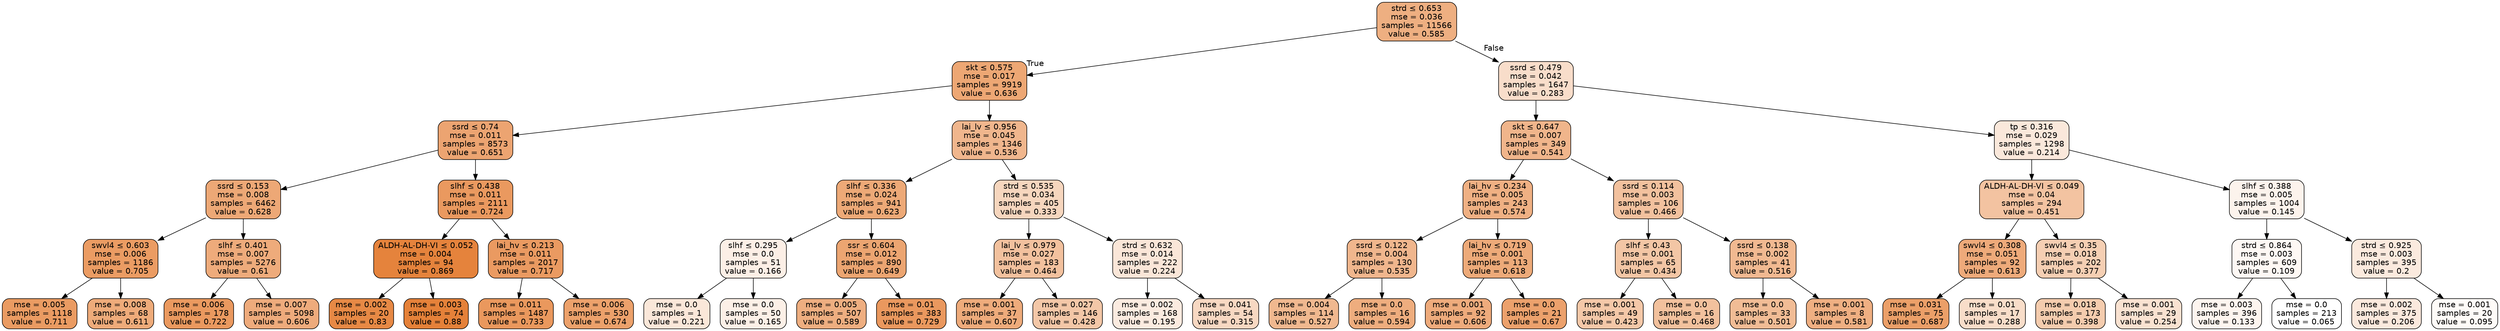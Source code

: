 digraph Tree {
node [shape=box, style="filled, rounded", color="black", fontname=helvetica] ;
edge [fontname=helvetica] ;
0 [label=<strd &le; 0.653<br/>mse = 0.036<br/>samples = 11566<br/>value = 0.585>, fillcolor="#eeaf81"] ;
1 [label=<skt &le; 0.575<br/>mse = 0.017<br/>samples = 9919<br/>value = 0.636>, fillcolor="#eda774"] ;
0 -> 1 [labeldistance=2.5, labelangle=45, headlabel="True"] ;
2 [label=<ssrd &le; 0.74<br/>mse = 0.011<br/>samples = 8573<br/>value = 0.651>, fillcolor="#eca471"] ;
1 -> 2 ;
3 [label=<ssrd &le; 0.153<br/>mse = 0.008<br/>samples = 6462<br/>value = 0.628>, fillcolor="#eda876"] ;
2 -> 3 ;
4 [label=<swvl4 &le; 0.603<br/>mse = 0.006<br/>samples = 1186<br/>value = 0.705>, fillcolor="#eb9c63"] ;
3 -> 4 ;
5 [label=<mse = 0.005<br/>samples = 1118<br/>value = 0.711>, fillcolor="#ea9b62"] ;
4 -> 5 ;
6 [label=<mse = 0.008<br/>samples = 68<br/>value = 0.611>, fillcolor="#eeab7a"] ;
4 -> 6 ;
7 [label=<slhf &le; 0.401<br/>mse = 0.007<br/>samples = 5276<br/>value = 0.61>, fillcolor="#eeab7b"] ;
3 -> 7 ;
8 [label=<mse = 0.006<br/>samples = 178<br/>value = 0.722>, fillcolor="#ea995f"] ;
7 -> 8 ;
9 [label=<mse = 0.007<br/>samples = 5098<br/>value = 0.606>, fillcolor="#eeab7c"] ;
7 -> 9 ;
10 [label=<slhf &le; 0.438<br/>mse = 0.011<br/>samples = 2111<br/>value = 0.724>, fillcolor="#ea995f"] ;
2 -> 10 ;
11 [label=<ALDH-AL-DH-VI &le; 0.052<br/>mse = 0.004<br/>samples = 94<br/>value = 0.869>, fillcolor="#e5833c"] ;
10 -> 11 ;
12 [label=<mse = 0.002<br/>samples = 20<br/>value = 0.83>, fillcolor="#e78945"] ;
11 -> 12 ;
13 [label=<mse = 0.003<br/>samples = 74<br/>value = 0.88>, fillcolor="#e58139"] ;
11 -> 13 ;
14 [label=<lai_hv &le; 0.213<br/>mse = 0.011<br/>samples = 2017<br/>value = 0.717>, fillcolor="#ea9a61"] ;
10 -> 14 ;
15 [label=<mse = 0.011<br/>samples = 1487<br/>value = 0.733>, fillcolor="#ea985d"] ;
14 -> 15 ;
16 [label=<mse = 0.006<br/>samples = 530<br/>value = 0.674>, fillcolor="#eca16b"] ;
14 -> 16 ;
17 [label=<lai_lv &le; 0.956<br/>mse = 0.045<br/>samples = 1346<br/>value = 0.536>, fillcolor="#f0b68d"] ;
1 -> 17 ;
18 [label=<slhf &le; 0.336<br/>mse = 0.024<br/>samples = 941<br/>value = 0.623>, fillcolor="#eda977"] ;
17 -> 18 ;
19 [label=<slhf &le; 0.295<br/>mse = 0.0<br/>samples = 51<br/>value = 0.166>, fillcolor="#fcefe6"] ;
18 -> 19 ;
20 [label=<mse = 0.0<br/>samples = 1<br/>value = 0.221>, fillcolor="#fae7d9"] ;
19 -> 20 ;
21 [label=<mse = 0.0<br/>samples = 50<br/>value = 0.165>, fillcolor="#fcf0e7"] ;
19 -> 21 ;
22 [label=<ssr &le; 0.604<br/>mse = 0.012<br/>samples = 890<br/>value = 0.649>, fillcolor="#eca571"] ;
18 -> 22 ;
23 [label=<mse = 0.005<br/>samples = 507<br/>value = 0.589>, fillcolor="#eeae80"] ;
22 -> 23 ;
24 [label=<mse = 0.01<br/>samples = 383<br/>value = 0.729>, fillcolor="#ea985e"] ;
22 -> 24 ;
25 [label=<strd &le; 0.535<br/>mse = 0.034<br/>samples = 405<br/>value = 0.333>, fillcolor="#f6d6be"] ;
17 -> 25 ;
26 [label=<lai_lv &le; 0.979<br/>mse = 0.027<br/>samples = 183<br/>value = 0.464>, fillcolor="#f2c19e"] ;
25 -> 26 ;
27 [label=<mse = 0.001<br/>samples = 37<br/>value = 0.607>, fillcolor="#eeab7b"] ;
26 -> 27 ;
28 [label=<mse = 0.027<br/>samples = 146<br/>value = 0.428>, fillcolor="#f3c7a7"] ;
26 -> 28 ;
29 [label=<strd &le; 0.632<br/>mse = 0.014<br/>samples = 222<br/>value = 0.224>, fillcolor="#fae6d8"] ;
25 -> 29 ;
30 [label=<mse = 0.002<br/>samples = 168<br/>value = 0.195>, fillcolor="#fbebe0"] ;
29 -> 30 ;
31 [label=<mse = 0.041<br/>samples = 54<br/>value = 0.315>, fillcolor="#f7d8c2"] ;
29 -> 31 ;
32 [label=<ssrd &le; 0.479<br/>mse = 0.042<br/>samples = 1647<br/>value = 0.283>, fillcolor="#f8ddca"] ;
0 -> 32 [labeldistance=2.5, labelangle=-45, headlabel="False"] ;
33 [label=<skt &le; 0.647<br/>mse = 0.007<br/>samples = 349<br/>value = 0.541>, fillcolor="#f0b58b"] ;
32 -> 33 ;
34 [label=<lai_hv &le; 0.234<br/>mse = 0.005<br/>samples = 243<br/>value = 0.574>, fillcolor="#efb083"] ;
33 -> 34 ;
35 [label=<ssrd &le; 0.122<br/>mse = 0.004<br/>samples = 130<br/>value = 0.535>, fillcolor="#f0b68d"] ;
34 -> 35 ;
36 [label=<mse = 0.004<br/>samples = 114<br/>value = 0.527>, fillcolor="#f0b88f"] ;
35 -> 36 ;
37 [label=<mse = 0.0<br/>samples = 16<br/>value = 0.594>, fillcolor="#eead7e"] ;
35 -> 37 ;
38 [label=<lai_hv &le; 0.719<br/>mse = 0.001<br/>samples = 113<br/>value = 0.618>, fillcolor="#edaa79"] ;
34 -> 38 ;
39 [label=<mse = 0.001<br/>samples = 92<br/>value = 0.606>, fillcolor="#eeab7c"] ;
38 -> 39 ;
40 [label=<mse = 0.0<br/>samples = 21<br/>value = 0.67>, fillcolor="#eca16c"] ;
38 -> 40 ;
41 [label=<ssrd &le; 0.114<br/>mse = 0.003<br/>samples = 106<br/>value = 0.466>, fillcolor="#f2c19e"] ;
33 -> 41 ;
42 [label=<slhf &le; 0.43<br/>mse = 0.001<br/>samples = 65<br/>value = 0.434>, fillcolor="#f3c6a5"] ;
41 -> 42 ;
43 [label=<mse = 0.001<br/>samples = 49<br/>value = 0.423>, fillcolor="#f4c8a8"] ;
42 -> 43 ;
44 [label=<mse = 0.0<br/>samples = 16<br/>value = 0.468>, fillcolor="#f2c19d"] ;
42 -> 44 ;
45 [label=<ssrd &le; 0.138<br/>mse = 0.002<br/>samples = 41<br/>value = 0.516>, fillcolor="#f1b991"] ;
41 -> 45 ;
46 [label=<mse = 0.0<br/>samples = 33<br/>value = 0.501>, fillcolor="#f1bc95"] ;
45 -> 46 ;
47 [label=<mse = 0.001<br/>samples = 8<br/>value = 0.581>, fillcolor="#efaf82"] ;
45 -> 47 ;
48 [label=<tp &le; 0.316<br/>mse = 0.029<br/>samples = 1298<br/>value = 0.214>, fillcolor="#fae8db"] ;
32 -> 48 ;
49 [label=<ALDH-AL-DH-VI &le; 0.049<br/>mse = 0.04<br/>samples = 294<br/>value = 0.451>, fillcolor="#f3c3a1"] ;
48 -> 49 ;
50 [label=<swvl4 &le; 0.308<br/>mse = 0.051<br/>samples = 92<br/>value = 0.613>, fillcolor="#eeaa7a"] ;
49 -> 50 ;
51 [label=<mse = 0.031<br/>samples = 75<br/>value = 0.687>, fillcolor="#eb9f68"] ;
50 -> 51 ;
52 [label=<mse = 0.01<br/>samples = 17<br/>value = 0.288>, fillcolor="#f8ddc9"] ;
50 -> 52 ;
53 [label=<swvl4 &le; 0.35<br/>mse = 0.018<br/>samples = 202<br/>value = 0.377>, fillcolor="#f5cfb3"] ;
49 -> 53 ;
54 [label=<mse = 0.018<br/>samples = 173<br/>value = 0.398>, fillcolor="#f4ccae"] ;
53 -> 54 ;
55 [label=<mse = 0.001<br/>samples = 29<br/>value = 0.254>, fillcolor="#f9e2d1"] ;
53 -> 55 ;
56 [label=<slhf &le; 0.388<br/>mse = 0.005<br/>samples = 1004<br/>value = 0.145>, fillcolor="#fcf3ec"] ;
48 -> 56 ;
57 [label=<strd &le; 0.864<br/>mse = 0.003<br/>samples = 609<br/>value = 0.109>, fillcolor="#fef8f4"] ;
56 -> 57 ;
58 [label=<mse = 0.003<br/>samples = 396<br/>value = 0.133>, fillcolor="#fdf5ef"] ;
57 -> 58 ;
59 [label=<mse = 0.0<br/>samples = 213<br/>value = 0.065>, fillcolor="#ffffff"] ;
57 -> 59 ;
60 [label=<strd &le; 0.925<br/>mse = 0.003<br/>samples = 395<br/>value = 0.2>, fillcolor="#fbeade"] ;
56 -> 60 ;
61 [label=<mse = 0.002<br/>samples = 375<br/>value = 0.206>, fillcolor="#fbe9dd"] ;
60 -> 61 ;
62 [label=<mse = 0.001<br/>samples = 20<br/>value = 0.095>, fillcolor="#fefbf8"] ;
60 -> 62 ;
}